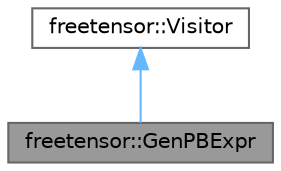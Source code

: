 digraph "freetensor::GenPBExpr"
{
 // LATEX_PDF_SIZE
  bgcolor="transparent";
  edge [fontname=Helvetica,fontsize=10,labelfontname=Helvetica,labelfontsize=10];
  node [fontname=Helvetica,fontsize=10,shape=box,height=0.2,width=0.4];
  Node1 [label="freetensor::GenPBExpr",height=0.2,width=0.4,color="gray40", fillcolor="grey60", style="filled", fontcolor="black",tooltip=" "];
  Node2 -> Node1 [dir="back",color="steelblue1",style="solid"];
  Node2 [label="freetensor::Visitor",height=0.2,width=0.4,color="gray40", fillcolor="white", style="filled",URL="$classfreetensor_1_1Visitor.html",tooltip=" "];
}

